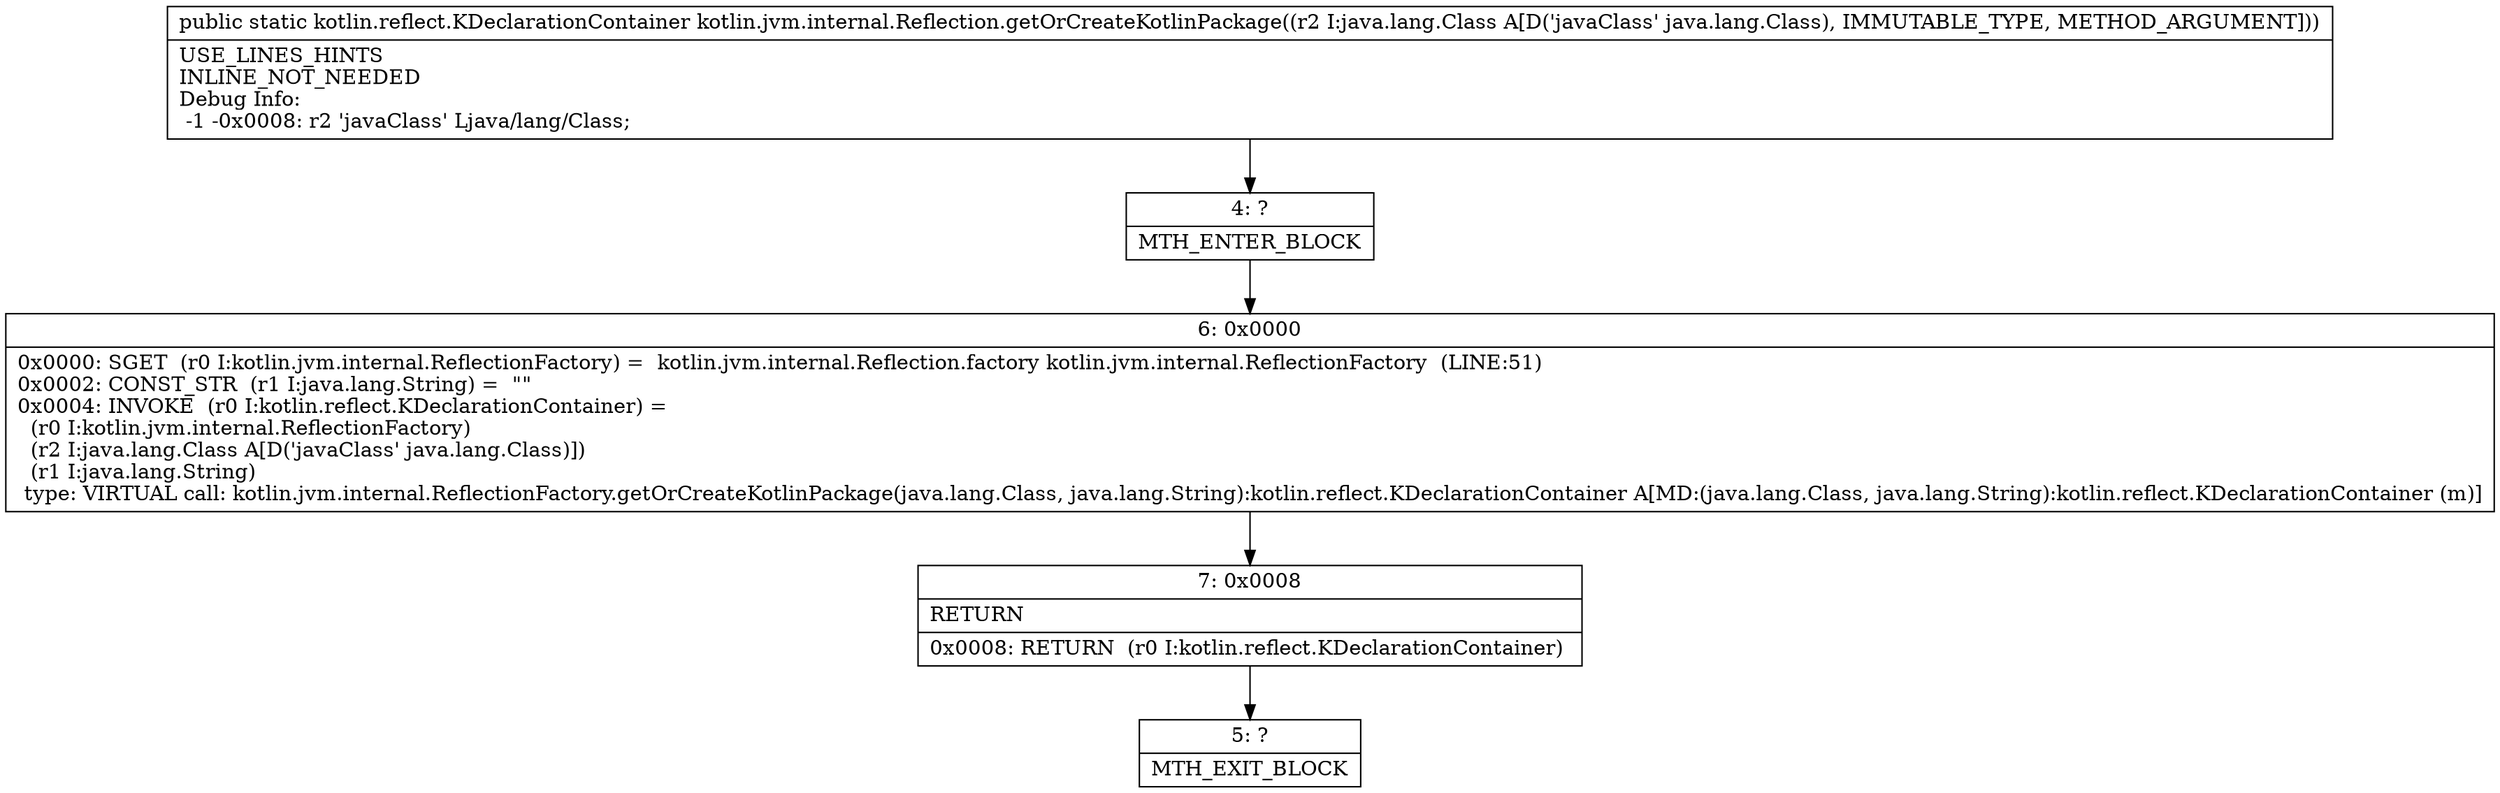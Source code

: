 digraph "CFG forkotlin.jvm.internal.Reflection.getOrCreateKotlinPackage(Ljava\/lang\/Class;)Lkotlin\/reflect\/KDeclarationContainer;" {
Node_4 [shape=record,label="{4\:\ ?|MTH_ENTER_BLOCK\l}"];
Node_6 [shape=record,label="{6\:\ 0x0000|0x0000: SGET  (r0 I:kotlin.jvm.internal.ReflectionFactory) =  kotlin.jvm.internal.Reflection.factory kotlin.jvm.internal.ReflectionFactory  (LINE:51)\l0x0002: CONST_STR  (r1 I:java.lang.String) =  \"\" \l0x0004: INVOKE  (r0 I:kotlin.reflect.KDeclarationContainer) = \l  (r0 I:kotlin.jvm.internal.ReflectionFactory)\l  (r2 I:java.lang.Class A[D('javaClass' java.lang.Class)])\l  (r1 I:java.lang.String)\l type: VIRTUAL call: kotlin.jvm.internal.ReflectionFactory.getOrCreateKotlinPackage(java.lang.Class, java.lang.String):kotlin.reflect.KDeclarationContainer A[MD:(java.lang.Class, java.lang.String):kotlin.reflect.KDeclarationContainer (m)]\l}"];
Node_7 [shape=record,label="{7\:\ 0x0008|RETURN\l|0x0008: RETURN  (r0 I:kotlin.reflect.KDeclarationContainer) \l}"];
Node_5 [shape=record,label="{5\:\ ?|MTH_EXIT_BLOCK\l}"];
MethodNode[shape=record,label="{public static kotlin.reflect.KDeclarationContainer kotlin.jvm.internal.Reflection.getOrCreateKotlinPackage((r2 I:java.lang.Class A[D('javaClass' java.lang.Class), IMMUTABLE_TYPE, METHOD_ARGUMENT]))  | USE_LINES_HINTS\lINLINE_NOT_NEEDED\lDebug Info:\l  \-1 \-0x0008: r2 'javaClass' Ljava\/lang\/Class;\l}"];
MethodNode -> Node_4;Node_4 -> Node_6;
Node_6 -> Node_7;
Node_7 -> Node_5;
}

